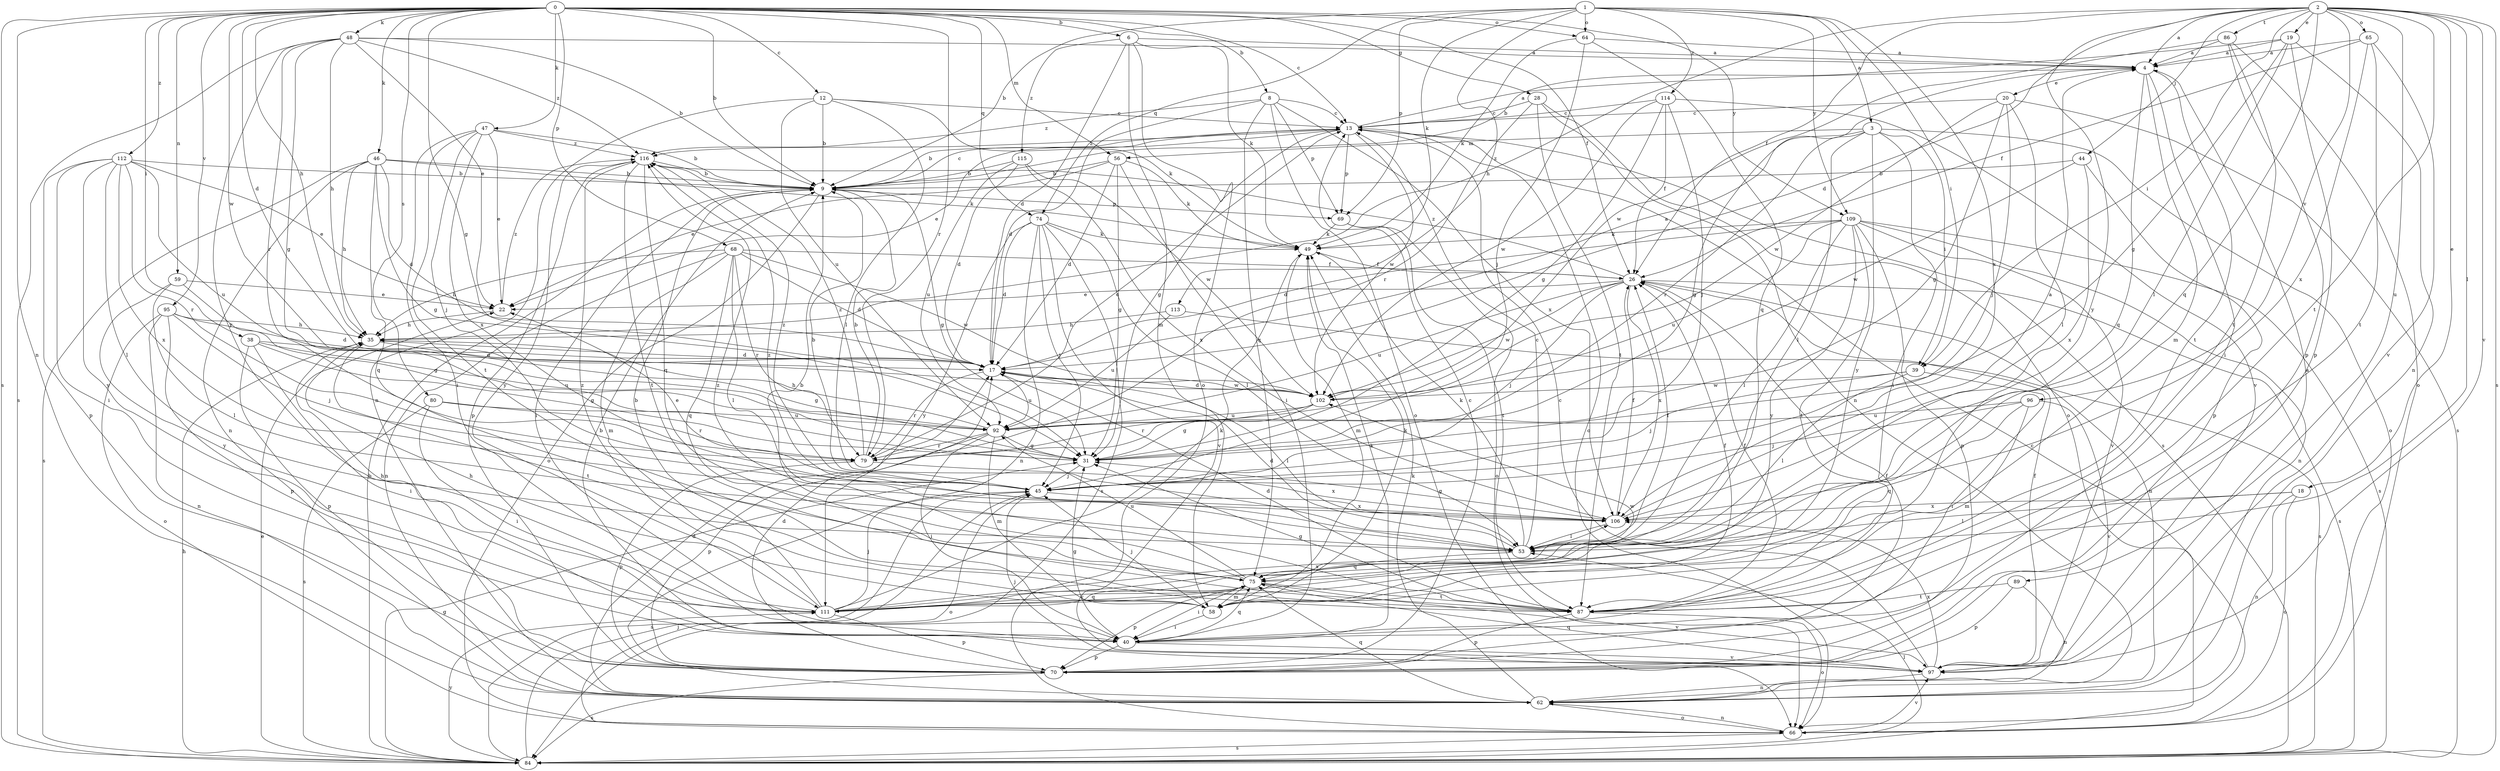 strict digraph  {
0;
1;
2;
3;
4;
6;
8;
9;
12;
13;
17;
18;
19;
20;
22;
26;
28;
31;
35;
38;
39;
40;
44;
45;
46;
47;
48;
49;
53;
56;
58;
59;
62;
64;
65;
66;
68;
69;
70;
74;
75;
79;
80;
84;
86;
87;
89;
92;
95;
96;
97;
102;
106;
109;
111;
112;
113;
114;
115;
116;
0 -> 6  [label=b];
0 -> 8  [label=b];
0 -> 9  [label=b];
0 -> 12  [label=c];
0 -> 13  [label=c];
0 -> 17  [label=d];
0 -> 26  [label=f];
0 -> 28  [label=g];
0 -> 31  [label=g];
0 -> 35  [label=h];
0 -> 38  [label=i];
0 -> 46  [label=k];
0 -> 47  [label=k];
0 -> 48  [label=k];
0 -> 56  [label=m];
0 -> 59  [label=n];
0 -> 62  [label=n];
0 -> 64  [label=o];
0 -> 68  [label=p];
0 -> 74  [label=q];
0 -> 79  [label=r];
0 -> 80  [label=s];
0 -> 84  [label=s];
0 -> 95  [label=v];
0 -> 102  [label=w];
0 -> 109  [label=y];
0 -> 112  [label=z];
1 -> 3  [label=a];
1 -> 9  [label=b];
1 -> 39  [label=i];
1 -> 49  [label=k];
1 -> 64  [label=o];
1 -> 69  [label=p];
1 -> 74  [label=q];
1 -> 106  [label=x];
1 -> 109  [label=y];
1 -> 113  [label=z];
1 -> 114  [label=z];
2 -> 4  [label=a];
2 -> 17  [label=d];
2 -> 18  [label=e];
2 -> 19  [label=e];
2 -> 26  [label=f];
2 -> 35  [label=h];
2 -> 39  [label=i];
2 -> 44  [label=j];
2 -> 53  [label=l];
2 -> 65  [label=o];
2 -> 75  [label=q];
2 -> 84  [label=s];
2 -> 86  [label=t];
2 -> 87  [label=t];
2 -> 89  [label=u];
2 -> 96  [label=v];
2 -> 97  [label=v];
2 -> 111  [label=y];
3 -> 31  [label=g];
3 -> 39  [label=i];
3 -> 40  [label=i];
3 -> 53  [label=l];
3 -> 56  [label=m];
3 -> 66  [label=o];
3 -> 79  [label=r];
3 -> 111  [label=y];
4 -> 20  [label=e];
4 -> 40  [label=i];
4 -> 58  [label=m];
4 -> 75  [label=q];
4 -> 87  [label=t];
6 -> 4  [label=a];
6 -> 17  [label=d];
6 -> 49  [label=k];
6 -> 58  [label=m];
6 -> 66  [label=o];
6 -> 115  [label=z];
8 -> 13  [label=c];
8 -> 17  [label=d];
8 -> 66  [label=o];
8 -> 69  [label=p];
8 -> 75  [label=q];
8 -> 106  [label=x];
8 -> 116  [label=z];
9 -> 13  [label=c];
9 -> 31  [label=g];
9 -> 40  [label=i];
9 -> 66  [label=o];
9 -> 69  [label=p];
12 -> 9  [label=b];
12 -> 13  [label=c];
12 -> 49  [label=k];
12 -> 53  [label=l];
12 -> 62  [label=n];
12 -> 92  [label=u];
13 -> 4  [label=a];
13 -> 9  [label=b];
13 -> 22  [label=e];
13 -> 31  [label=g];
13 -> 66  [label=o];
13 -> 69  [label=p];
13 -> 84  [label=s];
13 -> 102  [label=w];
13 -> 116  [label=z];
17 -> 4  [label=a];
17 -> 53  [label=l];
17 -> 79  [label=r];
17 -> 92  [label=u];
17 -> 102  [label=w];
18 -> 53  [label=l];
18 -> 62  [label=n];
18 -> 66  [label=o];
18 -> 106  [label=x];
19 -> 4  [label=a];
19 -> 9  [label=b];
19 -> 31  [label=g];
19 -> 53  [label=l];
19 -> 62  [label=n];
19 -> 70  [label=p];
20 -> 13  [label=c];
20 -> 31  [label=g];
20 -> 45  [label=j];
20 -> 53  [label=l];
20 -> 84  [label=s];
20 -> 102  [label=w];
22 -> 35  [label=h];
22 -> 116  [label=z];
26 -> 22  [label=e];
26 -> 45  [label=j];
26 -> 62  [label=n];
26 -> 84  [label=s];
26 -> 92  [label=u];
26 -> 102  [label=w];
26 -> 106  [label=x];
26 -> 116  [label=z];
28 -> 13  [label=c];
28 -> 62  [label=n];
28 -> 66  [label=o];
28 -> 79  [label=r];
28 -> 87  [label=t];
31 -> 45  [label=j];
35 -> 17  [label=d];
35 -> 31  [label=g];
35 -> 87  [label=t];
38 -> 17  [label=d];
38 -> 31  [label=g];
38 -> 40  [label=i];
38 -> 70  [label=p];
38 -> 92  [label=u];
39 -> 40  [label=i];
39 -> 45  [label=j];
39 -> 53  [label=l];
39 -> 102  [label=w];
40 -> 31  [label=g];
40 -> 49  [label=k];
40 -> 70  [label=p];
40 -> 75  [label=q];
40 -> 97  [label=v];
44 -> 9  [label=b];
44 -> 70  [label=p];
44 -> 102  [label=w];
44 -> 106  [label=x];
45 -> 9  [label=b];
45 -> 22  [label=e];
45 -> 66  [label=o];
45 -> 84  [label=s];
45 -> 106  [label=x];
45 -> 116  [label=z];
46 -> 9  [label=b];
46 -> 17  [label=d];
46 -> 31  [label=g];
46 -> 35  [label=h];
46 -> 49  [label=k];
46 -> 62  [label=n];
46 -> 75  [label=q];
46 -> 84  [label=s];
47 -> 9  [label=b];
47 -> 22  [label=e];
47 -> 40  [label=i];
47 -> 45  [label=j];
47 -> 87  [label=t];
47 -> 106  [label=x];
47 -> 116  [label=z];
48 -> 4  [label=a];
48 -> 9  [label=b];
48 -> 22  [label=e];
48 -> 31  [label=g];
48 -> 35  [label=h];
48 -> 79  [label=r];
48 -> 84  [label=s];
48 -> 111  [label=y];
48 -> 116  [label=z];
49 -> 26  [label=f];
49 -> 58  [label=m];
53 -> 13  [label=c];
53 -> 17  [label=d];
53 -> 26  [label=f];
53 -> 49  [label=k];
53 -> 75  [label=q];
53 -> 116  [label=z];
56 -> 9  [label=b];
56 -> 17  [label=d];
56 -> 22  [label=e];
56 -> 31  [label=g];
56 -> 40  [label=i];
56 -> 49  [label=k];
58 -> 26  [label=f];
58 -> 35  [label=h];
58 -> 40  [label=i];
58 -> 45  [label=j];
58 -> 49  [label=k];
59 -> 22  [label=e];
59 -> 31  [label=g];
59 -> 53  [label=l];
59 -> 111  [label=y];
62 -> 17  [label=d];
62 -> 49  [label=k];
62 -> 66  [label=o];
62 -> 75  [label=q];
64 -> 4  [label=a];
64 -> 45  [label=j];
64 -> 49  [label=k];
64 -> 75  [label=q];
65 -> 4  [label=a];
65 -> 26  [label=f];
65 -> 87  [label=t];
65 -> 97  [label=v];
65 -> 106  [label=x];
66 -> 62  [label=n];
66 -> 84  [label=s];
66 -> 97  [label=v];
68 -> 17  [label=d];
68 -> 26  [label=f];
68 -> 35  [label=h];
68 -> 53  [label=l];
68 -> 58  [label=m];
68 -> 62  [label=n];
68 -> 75  [label=q];
68 -> 79  [label=r];
68 -> 102  [label=w];
69 -> 49  [label=k];
69 -> 66  [label=o];
69 -> 87  [label=t];
70 -> 13  [label=c];
70 -> 17  [label=d];
70 -> 26  [label=f];
70 -> 84  [label=s];
74 -> 17  [label=d];
74 -> 45  [label=j];
74 -> 49  [label=k];
74 -> 53  [label=l];
74 -> 62  [label=n];
74 -> 84  [label=s];
74 -> 97  [label=v];
74 -> 111  [label=y];
75 -> 9  [label=b];
75 -> 40  [label=i];
75 -> 58  [label=m];
75 -> 70  [label=p];
75 -> 87  [label=t];
75 -> 92  [label=u];
75 -> 97  [label=v];
75 -> 111  [label=y];
79 -> 9  [label=b];
79 -> 13  [label=c];
79 -> 70  [label=p];
79 -> 106  [label=x];
79 -> 116  [label=z];
80 -> 40  [label=i];
80 -> 79  [label=r];
80 -> 84  [label=s];
80 -> 92  [label=u];
84 -> 9  [label=b];
84 -> 13  [label=c];
84 -> 22  [label=e];
84 -> 31  [label=g];
84 -> 35  [label=h];
84 -> 45  [label=j];
84 -> 53  [label=l];
84 -> 111  [label=y];
86 -> 4  [label=a];
86 -> 66  [label=o];
86 -> 70  [label=p];
86 -> 87  [label=t];
86 -> 102  [label=w];
87 -> 17  [label=d];
87 -> 26  [label=f];
87 -> 31  [label=g];
87 -> 66  [label=o];
87 -> 70  [label=p];
87 -> 116  [label=z];
89 -> 62  [label=n];
89 -> 70  [label=p];
89 -> 87  [label=t];
92 -> 31  [label=g];
92 -> 35  [label=h];
92 -> 40  [label=i];
92 -> 58  [label=m];
92 -> 70  [label=p];
92 -> 79  [label=r];
95 -> 17  [label=d];
95 -> 35  [label=h];
95 -> 45  [label=j];
95 -> 62  [label=n];
95 -> 66  [label=o];
95 -> 70  [label=p];
96 -> 45  [label=j];
96 -> 58  [label=m];
96 -> 75  [label=q];
96 -> 92  [label=u];
96 -> 97  [label=v];
97 -> 4  [label=a];
97 -> 9  [label=b];
97 -> 13  [label=c];
97 -> 26  [label=f];
97 -> 45  [label=j];
97 -> 62  [label=n];
97 -> 75  [label=q];
97 -> 106  [label=x];
102 -> 17  [label=d];
102 -> 31  [label=g];
102 -> 79  [label=r];
102 -> 92  [label=u];
106 -> 4  [label=a];
106 -> 26  [label=f];
106 -> 31  [label=g];
106 -> 53  [label=l];
109 -> 17  [label=d];
109 -> 49  [label=k];
109 -> 53  [label=l];
109 -> 62  [label=n];
109 -> 70  [label=p];
109 -> 84  [label=s];
109 -> 87  [label=t];
109 -> 92  [label=u];
109 -> 97  [label=v];
109 -> 111  [label=y];
111 -> 9  [label=b];
111 -> 35  [label=h];
111 -> 45  [label=j];
111 -> 49  [label=k];
111 -> 70  [label=p];
111 -> 75  [label=q];
111 -> 102  [label=w];
111 -> 106  [label=x];
111 -> 116  [label=z];
112 -> 9  [label=b];
112 -> 22  [label=e];
112 -> 40  [label=i];
112 -> 53  [label=l];
112 -> 70  [label=p];
112 -> 79  [label=r];
112 -> 92  [label=u];
112 -> 106  [label=x];
112 -> 111  [label=y];
113 -> 35  [label=h];
113 -> 84  [label=s];
113 -> 92  [label=u];
114 -> 13  [label=c];
114 -> 26  [label=f];
114 -> 31  [label=g];
114 -> 45  [label=j];
114 -> 97  [label=v];
114 -> 102  [label=w];
115 -> 9  [label=b];
115 -> 17  [label=d];
115 -> 92  [label=u];
115 -> 102  [label=w];
115 -> 106  [label=x];
116 -> 9  [label=b];
116 -> 70  [label=p];
116 -> 75  [label=q];
116 -> 87  [label=t];
116 -> 111  [label=y];
}
